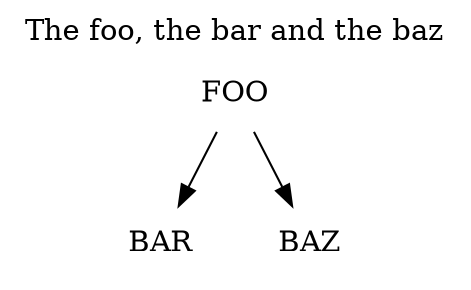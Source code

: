 digraph D {

  label = "The foo, the bar and the baz";
  labelloc = "t"; // place the labe at the top (b seems to be default)

  node [shape=plaintext]

  FOO -> {BAR, BAZ};


}
